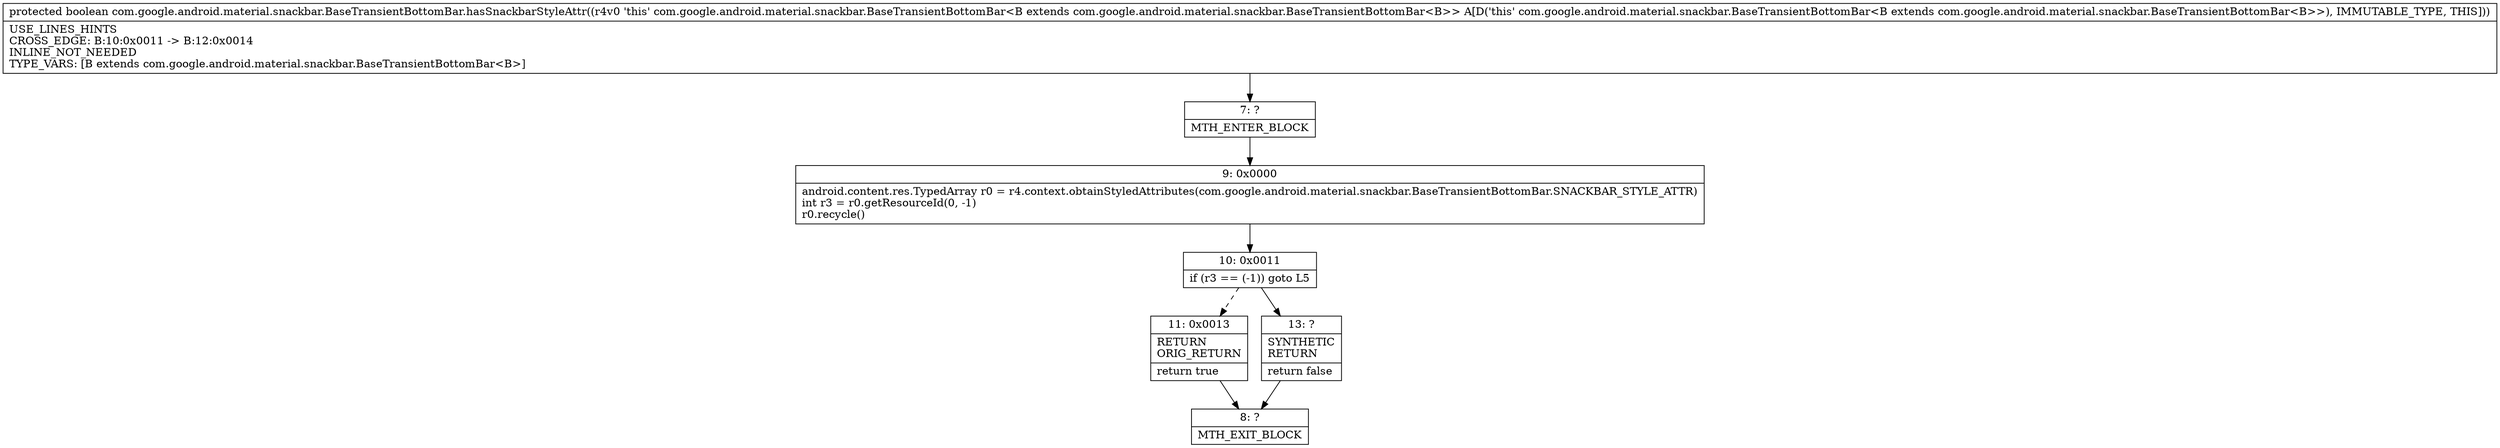 digraph "CFG forcom.google.android.material.snackbar.BaseTransientBottomBar.hasSnackbarStyleAttr()Z" {
Node_7 [shape=record,label="{7\:\ ?|MTH_ENTER_BLOCK\l}"];
Node_9 [shape=record,label="{9\:\ 0x0000|android.content.res.TypedArray r0 = r4.context.obtainStyledAttributes(com.google.android.material.snackbar.BaseTransientBottomBar.SNACKBAR_STYLE_ATTR)\lint r3 = r0.getResourceId(0, \-1)\lr0.recycle()\l}"];
Node_10 [shape=record,label="{10\:\ 0x0011|if (r3 == (\-1)) goto L5\l}"];
Node_11 [shape=record,label="{11\:\ 0x0013|RETURN\lORIG_RETURN\l|return true\l}"];
Node_8 [shape=record,label="{8\:\ ?|MTH_EXIT_BLOCK\l}"];
Node_13 [shape=record,label="{13\:\ ?|SYNTHETIC\lRETURN\l|return false\l}"];
MethodNode[shape=record,label="{protected boolean com.google.android.material.snackbar.BaseTransientBottomBar.hasSnackbarStyleAttr((r4v0 'this' com.google.android.material.snackbar.BaseTransientBottomBar\<B extends com.google.android.material.snackbar.BaseTransientBottomBar\<B\>\> A[D('this' com.google.android.material.snackbar.BaseTransientBottomBar\<B extends com.google.android.material.snackbar.BaseTransientBottomBar\<B\>\>), IMMUTABLE_TYPE, THIS]))  | USE_LINES_HINTS\lCROSS_EDGE: B:10:0x0011 \-\> B:12:0x0014\lINLINE_NOT_NEEDED\lTYPE_VARS: [B extends com.google.android.material.snackbar.BaseTransientBottomBar\<B\>]\l}"];
MethodNode -> Node_7;Node_7 -> Node_9;
Node_9 -> Node_10;
Node_10 -> Node_11[style=dashed];
Node_10 -> Node_13;
Node_11 -> Node_8;
Node_13 -> Node_8;
}

